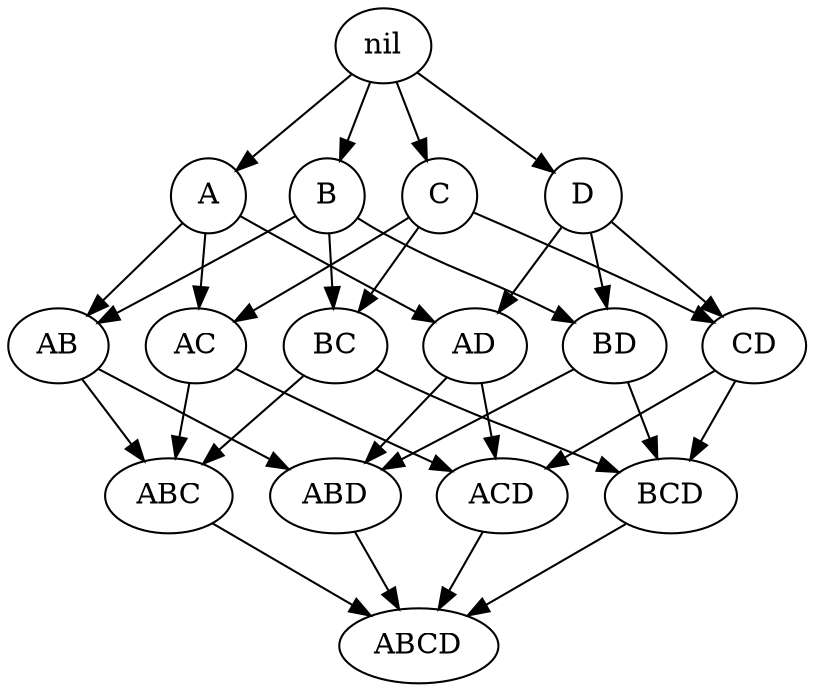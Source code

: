 digraph G {

  node [fillcolor = white, color = "#000000", style = filled, width=0.5, height=0.5];
  edge [color = "#000000"];
        
  nil [texlbl = "\emph{True}"];
  A [texlbl = "$A$"];
  B [texlbl = "$B$"];
  C [texlbl = "$C$"];
  D [texlbl = "$D$"];
  AB [texlbl = "$A \wedge B$"];
  AC [texlbl = "$A \wedge C$"];
  AD [texlbl = "$A \wedge D$"];
  BC [texlbl = "$B \wedge C$"];
  BD [texlbl = "$B \wedge D$"];
  CD [texlbl = "$C \wedge D$"];
  ABC [texlbl = "$A \wedge B \wedge C$"];
  ABD [texlbl = "$A \wedge B \wedge D$"];
  ACD [texlbl = "$A \wedge C \wedge D$"];
  BCD [texlbl = "$B \wedge C \wedge D$"];
  ABCD [texlbl = "$A \wedge B \wedge C \wedge D$"];
  
  nil -> A [style="-triangle 45"];
  nil -> B [style="-triangle 45"];
  nil -> C [style="-triangle 45"];
  nil -> D [style="-triangle 45"];
  A -> AB [style="-triangle 45"];
  A -> AC [style="-triangle 45"];
  A -> AD [style="-triangle 45"];
  B -> AB [style="-triangle 45"];
  B -> BC [style="-triangle 45"];
  B -> BD [style="-triangle 45"];
  C -> AC [style="-triangle 45"];
  C -> BC [style="-triangle 45"];
  C -> CD [style="-triangle 45"];
  D -> AD [style="-triangle 45"];
  D -> BD [style="-triangle 45"];
  D -> CD [style="-triangle 45"];
  AB -> ABC [style="-triangle 45"];
  AB -> ABD [style="-triangle 45"];
  AC -> ABC [style="-triangle 45"];
  AC -> ACD [style="-triangle 45"];
  AD -> ABD [style="-triangle 45"];
  AD -> ACD [style="-triangle 45"];
  BC -> ABC [style="-triangle 45"];
  BC -> BCD [style="-triangle 45"];
  BD -> ABD [style="-triangle 45"];
  BD -> BCD [style="-triangle 45"];
  CD -> ACD [style="-triangle 45"];
  CD -> BCD [style="-triangle 45"];
  ABC -> ABCD [style="-triangle 45"];
  ABD -> ABCD [style="-triangle 45"];
  ACD -> ABCD [style="-triangle 45"];
  BCD -> ABCD [style="-triangle 45"];

}
